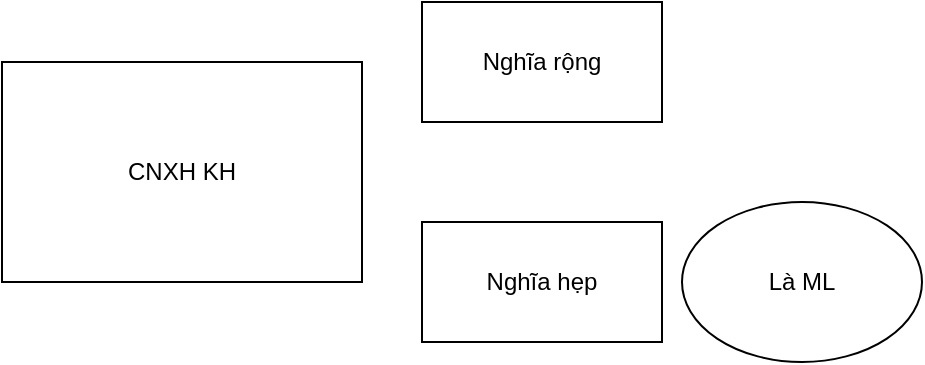 <mxfile version="21.7.2" type="github">
  <diagram name="Page-1" id="2LKbXvPsWbhGsoxqlccB">
    <mxGraphModel dx="1050" dy="558" grid="1" gridSize="10" guides="1" tooltips="1" connect="1" arrows="1" fold="1" page="1" pageScale="1" pageWidth="850" pageHeight="1100" math="0" shadow="0">
      <root>
        <mxCell id="0" />
        <mxCell id="1" parent="0" />
        <mxCell id="s6PQ9e3u82KHjofPZbzT-1" value="CNXH KH" style="rounded=0;whiteSpace=wrap;html=1;" parent="1" vertex="1">
          <mxGeometry x="150" y="100" width="180" height="110" as="geometry" />
        </mxCell>
        <mxCell id="s6PQ9e3u82KHjofPZbzT-2" value="Nghĩa rộng" style="rounded=0;whiteSpace=wrap;html=1;" parent="1" vertex="1">
          <mxGeometry x="360" y="70" width="120" height="60" as="geometry" />
        </mxCell>
        <mxCell id="s6PQ9e3u82KHjofPZbzT-3" value="&lt;div&gt;Nghĩa hẹp&lt;/div&gt;" style="rounded=0;whiteSpace=wrap;html=1;" parent="1" vertex="1">
          <mxGeometry x="360" y="180" width="120" height="60" as="geometry" />
        </mxCell>
        <mxCell id="s6PQ9e3u82KHjofPZbzT-4" value="Là ML" style="ellipse;whiteSpace=wrap;html=1;" parent="1" vertex="1">
          <mxGeometry x="490" y="170" width="120" height="80" as="geometry" />
        </mxCell>
      </root>
    </mxGraphModel>
  </diagram>
</mxfile>
